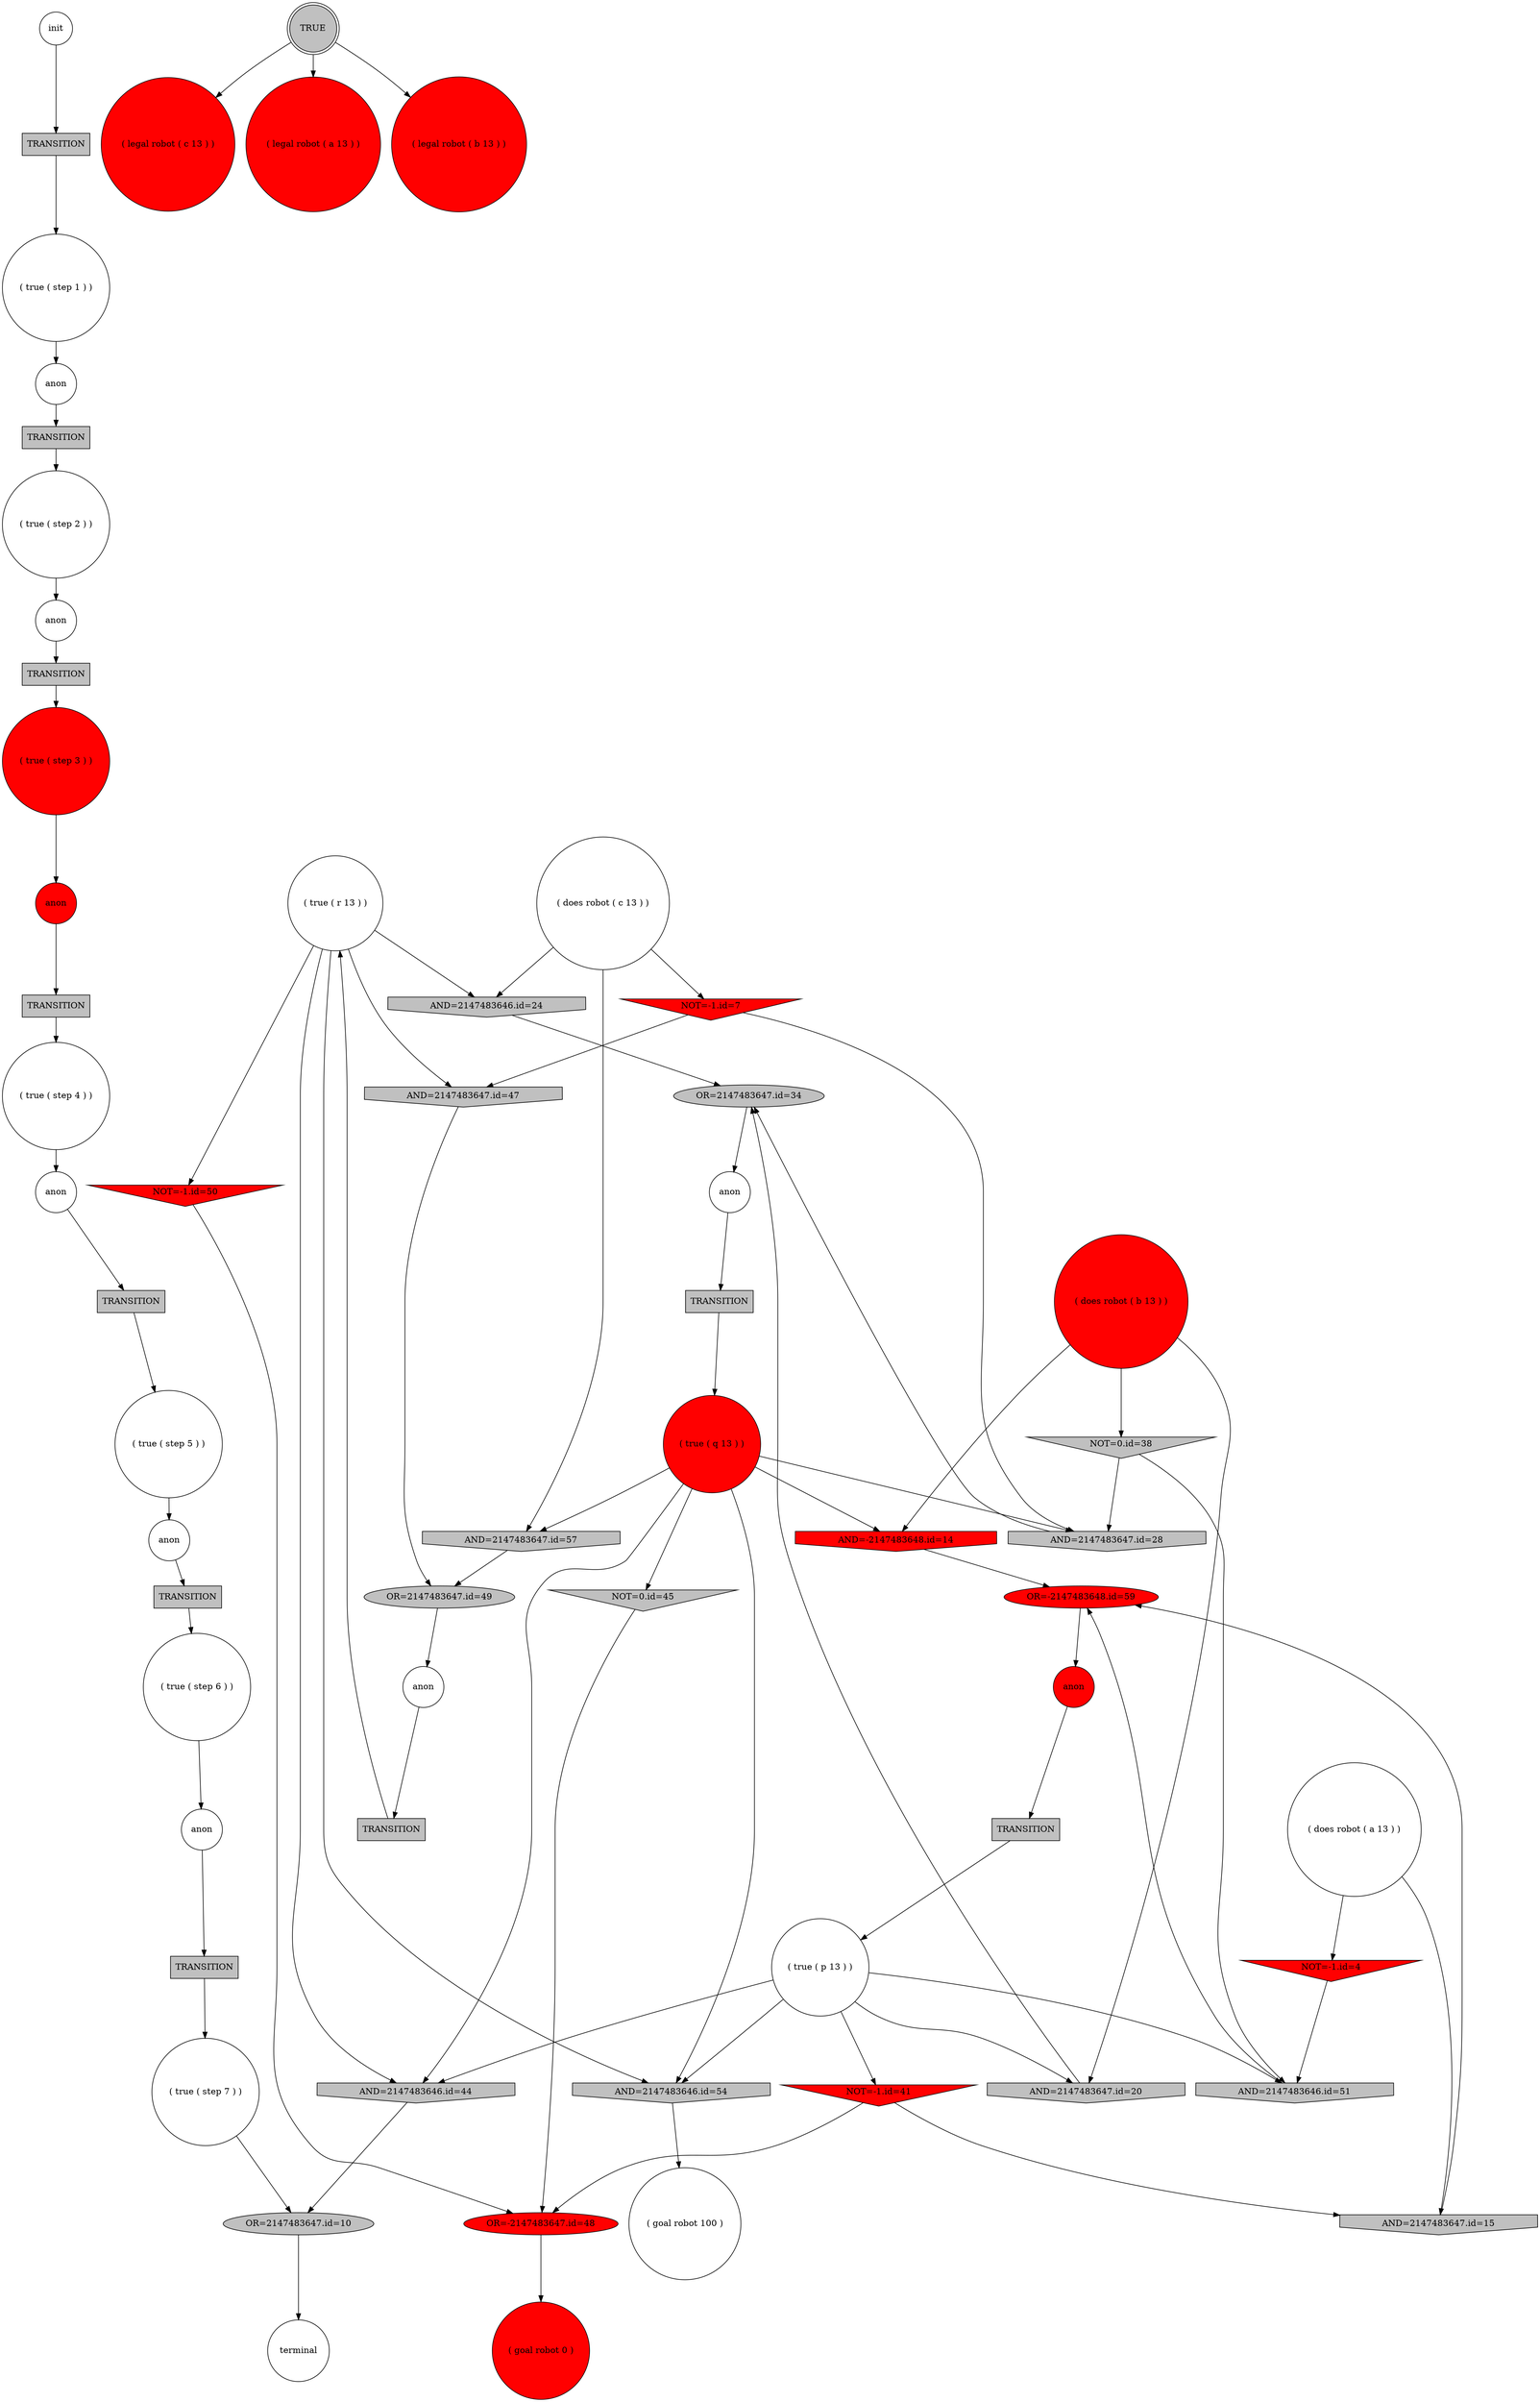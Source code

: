 digraph propNet
{
	"@45c4b5ef"[shape=circle, style= filled, fillcolor=white, label="anon"]; "@45c4b5ef"->"@50fca973"; 
	"@21fe21d3"[shape=doublecircle, style= filled, fillcolor=grey, label="TRUE"]; "@21fe21d3"->"@49625d54"; "@21fe21d3"->"@736c0daf"; "@21fe21d3"->"@6d30d8f"; 
	"@2375db5a"[shape=box, style= filled, fillcolor=grey, label="TRANSITION"]; "@2375db5a"->"@25b42c3c"; 
	"@76557e1d"[shape=circle, style= filled, fillcolor=white, label="( true ( step 7 ) )"]; "@76557e1d"->"@2a2d7ada"; 
	"@4366a333"[shape=invtriangle, style= filled, fillcolor=red, label="NOT=-1.id=4"]; "@4366a333"->"@248f622d"; 
	"@3b45cbf0"[shape=circle, style= filled, fillcolor=white, label="anon"]; "@3b45cbf0"->"@4f9555c3"; 
	"@5af29a3a"[shape=circle, style= filled, fillcolor=white, label="anon"]; "@5af29a3a"->"@3cf050c6"; 
	"@4387ab4a"[shape=invtriangle, style= filled, fillcolor=red, label="NOT=-1.id=7"]; "@4387ab4a"->"@58ffcb6f"; "@4387ab4a"->"@1879bd90"; 
	"@36f4b87"[shape=circle, style= filled, fillcolor=white, label="init"]; "@36f4b87"->"@148cc05f"; 
	"@3e9ac677"[shape=circle, style= filled, fillcolor=red, label="( does robot ( b 13 ) )"]; "@3e9ac677"->"@485f7acd"; "@3e9ac677"->"@366a02f3"; "@3e9ac677"->"@3ee8cf77"; 
	"@2a2d7ada"[shape=ellipse, style= filled, fillcolor=grey, label="OR=2147483647.id=10"]; "@2a2d7ada"->"@22999172"; 
	"@cdf1596"[shape=circle, style= filled, fillcolor=white, label="anon"]; "@cdf1596"->"@2a67486f"; 
	"@25b42c3c"[shape=circle, style= filled, fillcolor=white, label="( true ( r 13 ) )"]; "@25b42c3c"->"@2eb61014"; "@25b42c3c"->"@75d9b861"; "@25b42c3c"->"@1879bd90"; "@25b42c3c"->"@7665b56b"; "@25b42c3c"->"@3ad4841b"; 
	"@50fca973"[shape=box, style= filled, fillcolor=grey, label="TRANSITION"]; "@50fca973"->"@551f83d9"; 
	"@3ee8cf77"[shape=invhouse, style= filled, fillcolor=red, label="AND=-2147483648.id=14"]; "@3ee8cf77"->"@60f6f783"; 
	"@7eb27f66"[shape=invhouse, style= filled, fillcolor=grey, label="AND=2147483647.id=15"]; "@7eb27f66"->"@60f6f783"; 
	"@64851d6c"[shape=circle, style= filled, fillcolor=white, label="( true ( p 13 ) )"]; "@64851d6c"->"@485f7acd"; "@64851d6c"->"@248f622d"; "@64851d6c"->"@75d9b861"; "@64851d6c"->"@124ba711"; "@64851d6c"->"@3ad4841b"; 
	"@2a67486f"[shape=box, style= filled, fillcolor=grey, label="TRANSITION"]; "@2a67486f"->"@7bac48ad"; 
	"@298d3399"[shape=circle, style= filled, fillcolor=white, label="( true ( step 1 ) )"]; "@298d3399"->"@3b45cbf0"; 
	"@4f9555c3"[shape=box, style= filled, fillcolor=grey, label="TRANSITION"]; "@4f9555c3"->"@505e629"; 
	"@485f7acd"[shape=invhouse, style= filled, fillcolor=grey, label="AND=2147483647.id=20"]; "@485f7acd"->"@27c963fc"; 
	"@4408c6d7"[shape=circle, style= filled, fillcolor=white, label="anon"]; "@4408c6d7"->"@2375db5a"; 
	"@66ecc9f"[shape=circle, style= filled, fillcolor=red, label="anon"]; "@66ecc9f"->"@fd540cb"; 
	"@7bac48ad"[shape=circle, style= filled, fillcolor=white, label="( true ( step 6 ) )"]; "@7bac48ad"->"@5af29a3a"; 
	"@7665b56b"[shape=invhouse, style= filled, fillcolor=grey, label="AND=2147483646.id=24"]; "@7665b56b"->"@27c963fc"; 
	"@505e629"[shape=circle, style= filled, fillcolor=white, label="( true ( step 2 ) )"]; "@505e629"->"@45c4b5ef"; 
	"@6d30d8f"[shape=circle, style= filled, fillcolor=red, label="( legal robot ( b 13 ) )"]; 
	"@4cbcffce"[shape=circle, style= filled, fillcolor=white, label="anon"]; "@4cbcffce"->"@636a30be"; 
	"@58ffcb6f"[shape=invhouse, style= filled, fillcolor=grey, label="AND=2147483647.id=28"]; "@58ffcb6f"->"@27c963fc"; 
	"@563e05f1"[shape=circle, style= filled, fillcolor=red, label="anon"]; "@563e05f1"->"@37ab9a0e"; 
	"@636a30be"[shape=box, style= filled, fillcolor=grey, label="TRANSITION"]; "@636a30be"->"@6f0f386d"; 
	"@6b32d53"[shape=circle, style= filled, fillcolor=white, label="( goal robot 100 )"]; 
	"@22999172"[shape=circle, style= filled, fillcolor=white, label="terminal"]; 
	"@91e8512"[shape=circle, style= filled, fillcolor=red, label="( true ( q 13 ) )"]; "@91e8512"->"@746a533a"; "@91e8512"->"@58ffcb6f"; "@91e8512"->"@2a939f57"; "@91e8512"->"@75d9b861"; "@91e8512"->"@3ad4841b"; "@91e8512"->"@3ee8cf77"; 
	"@27c963fc"[shape=ellipse, style= filled, fillcolor=grey, label="OR=2147483647.id=34"]; "@27c963fc"->"@6a5996db"; 
	"@49625d54"[shape=circle, style= filled, fillcolor=red, label="( legal robot ( c 13 ) )"]; 
	"@3cf050c6"[shape=box, style= filled, fillcolor=grey, label="TRANSITION"]; "@3cf050c6"->"@76557e1d"; 
	"@6a5996db"[shape=circle, style= filled, fillcolor=white, label="anon"]; "@6a5996db"->"@4f70ba34"; 
	"@366a02f3"[shape=invtriangle, style= filled, fillcolor=grey, label="NOT=0.id=38"]; "@366a02f3"->"@58ffcb6f"; "@366a02f3"->"@248f622d"; 
	"@148cc05f"[shape=box, style= filled, fillcolor=grey, label="TRANSITION"]; "@148cc05f"->"@298d3399"; 
	"@4f70ba34"[shape=box, style= filled, fillcolor=grey, label="TRANSITION"]; "@4f70ba34"->"@91e8512"; 
	"@124ba711"[shape=invtriangle, style= filled, fillcolor=red, label="NOT=-1.id=41"]; "@124ba711"->"@7eb27f66"; "@124ba711"->"@54d5c2fc"; 
	"@351c6864"[shape=circle, style= filled, fillcolor=red, label="( goal robot 0 )"]; 
	"@37ab9a0e"[shape=box, style= filled, fillcolor=grey, label="TRANSITION"]; "@37ab9a0e"->"@64851d6c"; 
	"@75d9b861"[shape=invhouse, style= filled, fillcolor=grey, label="AND=2147483646.id=44"]; "@75d9b861"->"@2a2d7ada"; 
	"@2a939f57"[shape=invtriangle, style= filled, fillcolor=grey, label="NOT=0.id=45"]; "@2a939f57"->"@54d5c2fc"; 
	"@1b3b7ee0"[shape=circle, style= filled, fillcolor=white, label="( does robot ( c 13 ) )"]; "@1b3b7ee0"->"@746a533a"; "@1b3b7ee0"->"@4387ab4a"; "@1b3b7ee0"->"@7665b56b"; 
	"@1879bd90"[shape=invhouse, style= filled, fillcolor=grey, label="AND=2147483647.id=47"]; "@1879bd90"->"@4cf99279"; 
	"@54d5c2fc"[shape=ellipse, style= filled, fillcolor=red, label="OR=-2147483647.id=48"]; "@54d5c2fc"->"@351c6864"; 
	"@4cf99279"[shape=ellipse, style= filled, fillcolor=grey, label="OR=2147483647.id=49"]; "@4cf99279"->"@4408c6d7"; 
	"@2eb61014"[shape=invtriangle, style= filled, fillcolor=red, label="NOT=-1.id=50"]; "@2eb61014"->"@54d5c2fc"; 
	"@248f622d"[shape=invhouse, style= filled, fillcolor=grey, label="AND=2147483646.id=51"]; "@248f622d"->"@60f6f783"; 
	"@736c0daf"[shape=circle, style= filled, fillcolor=red, label="( legal robot ( a 13 ) )"]; 
	"@551f83d9"[shape=circle, style= filled, fillcolor=red, label="( true ( step 3 ) )"]; "@551f83d9"->"@66ecc9f"; 
	"@3ad4841b"[shape=invhouse, style= filled, fillcolor=grey, label="AND=2147483646.id=54"]; "@3ad4841b"->"@6b32d53"; 
	"@fd540cb"[shape=box, style= filled, fillcolor=grey, label="TRANSITION"]; "@fd540cb"->"@6f4348cd"; 
	"@63178438"[shape=circle, style= filled, fillcolor=white, label="( does robot ( a 13 ) )"]; "@63178438"->"@7eb27f66"; "@63178438"->"@4366a333"; 
	"@746a533a"[shape=invhouse, style= filled, fillcolor=grey, label="AND=2147483647.id=57"]; "@746a533a"->"@4cf99279"; 
	"@6f0f386d"[shape=circle, style= filled, fillcolor=white, label="( true ( step 5 ) )"]; "@6f0f386d"->"@cdf1596"; 
	"@60f6f783"[shape=ellipse, style= filled, fillcolor=red, label="OR=-2147483648.id=59"]; "@60f6f783"->"@563e05f1"; 
	"@6f4348cd"[shape=circle, style= filled, fillcolor=white, label="( true ( step 4 ) )"]; "@6f4348cd"->"@4cbcffce"; 
}